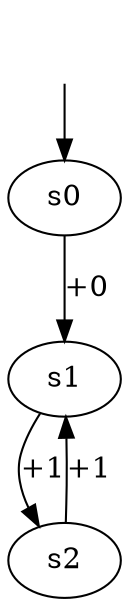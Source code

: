 digraph G {
    si[style=invis]
    si -> s0
    s0 -> s1[label="+0"]
    s1 -> s2[label="+1"]
    s2 -> s1[label="+1"]
}